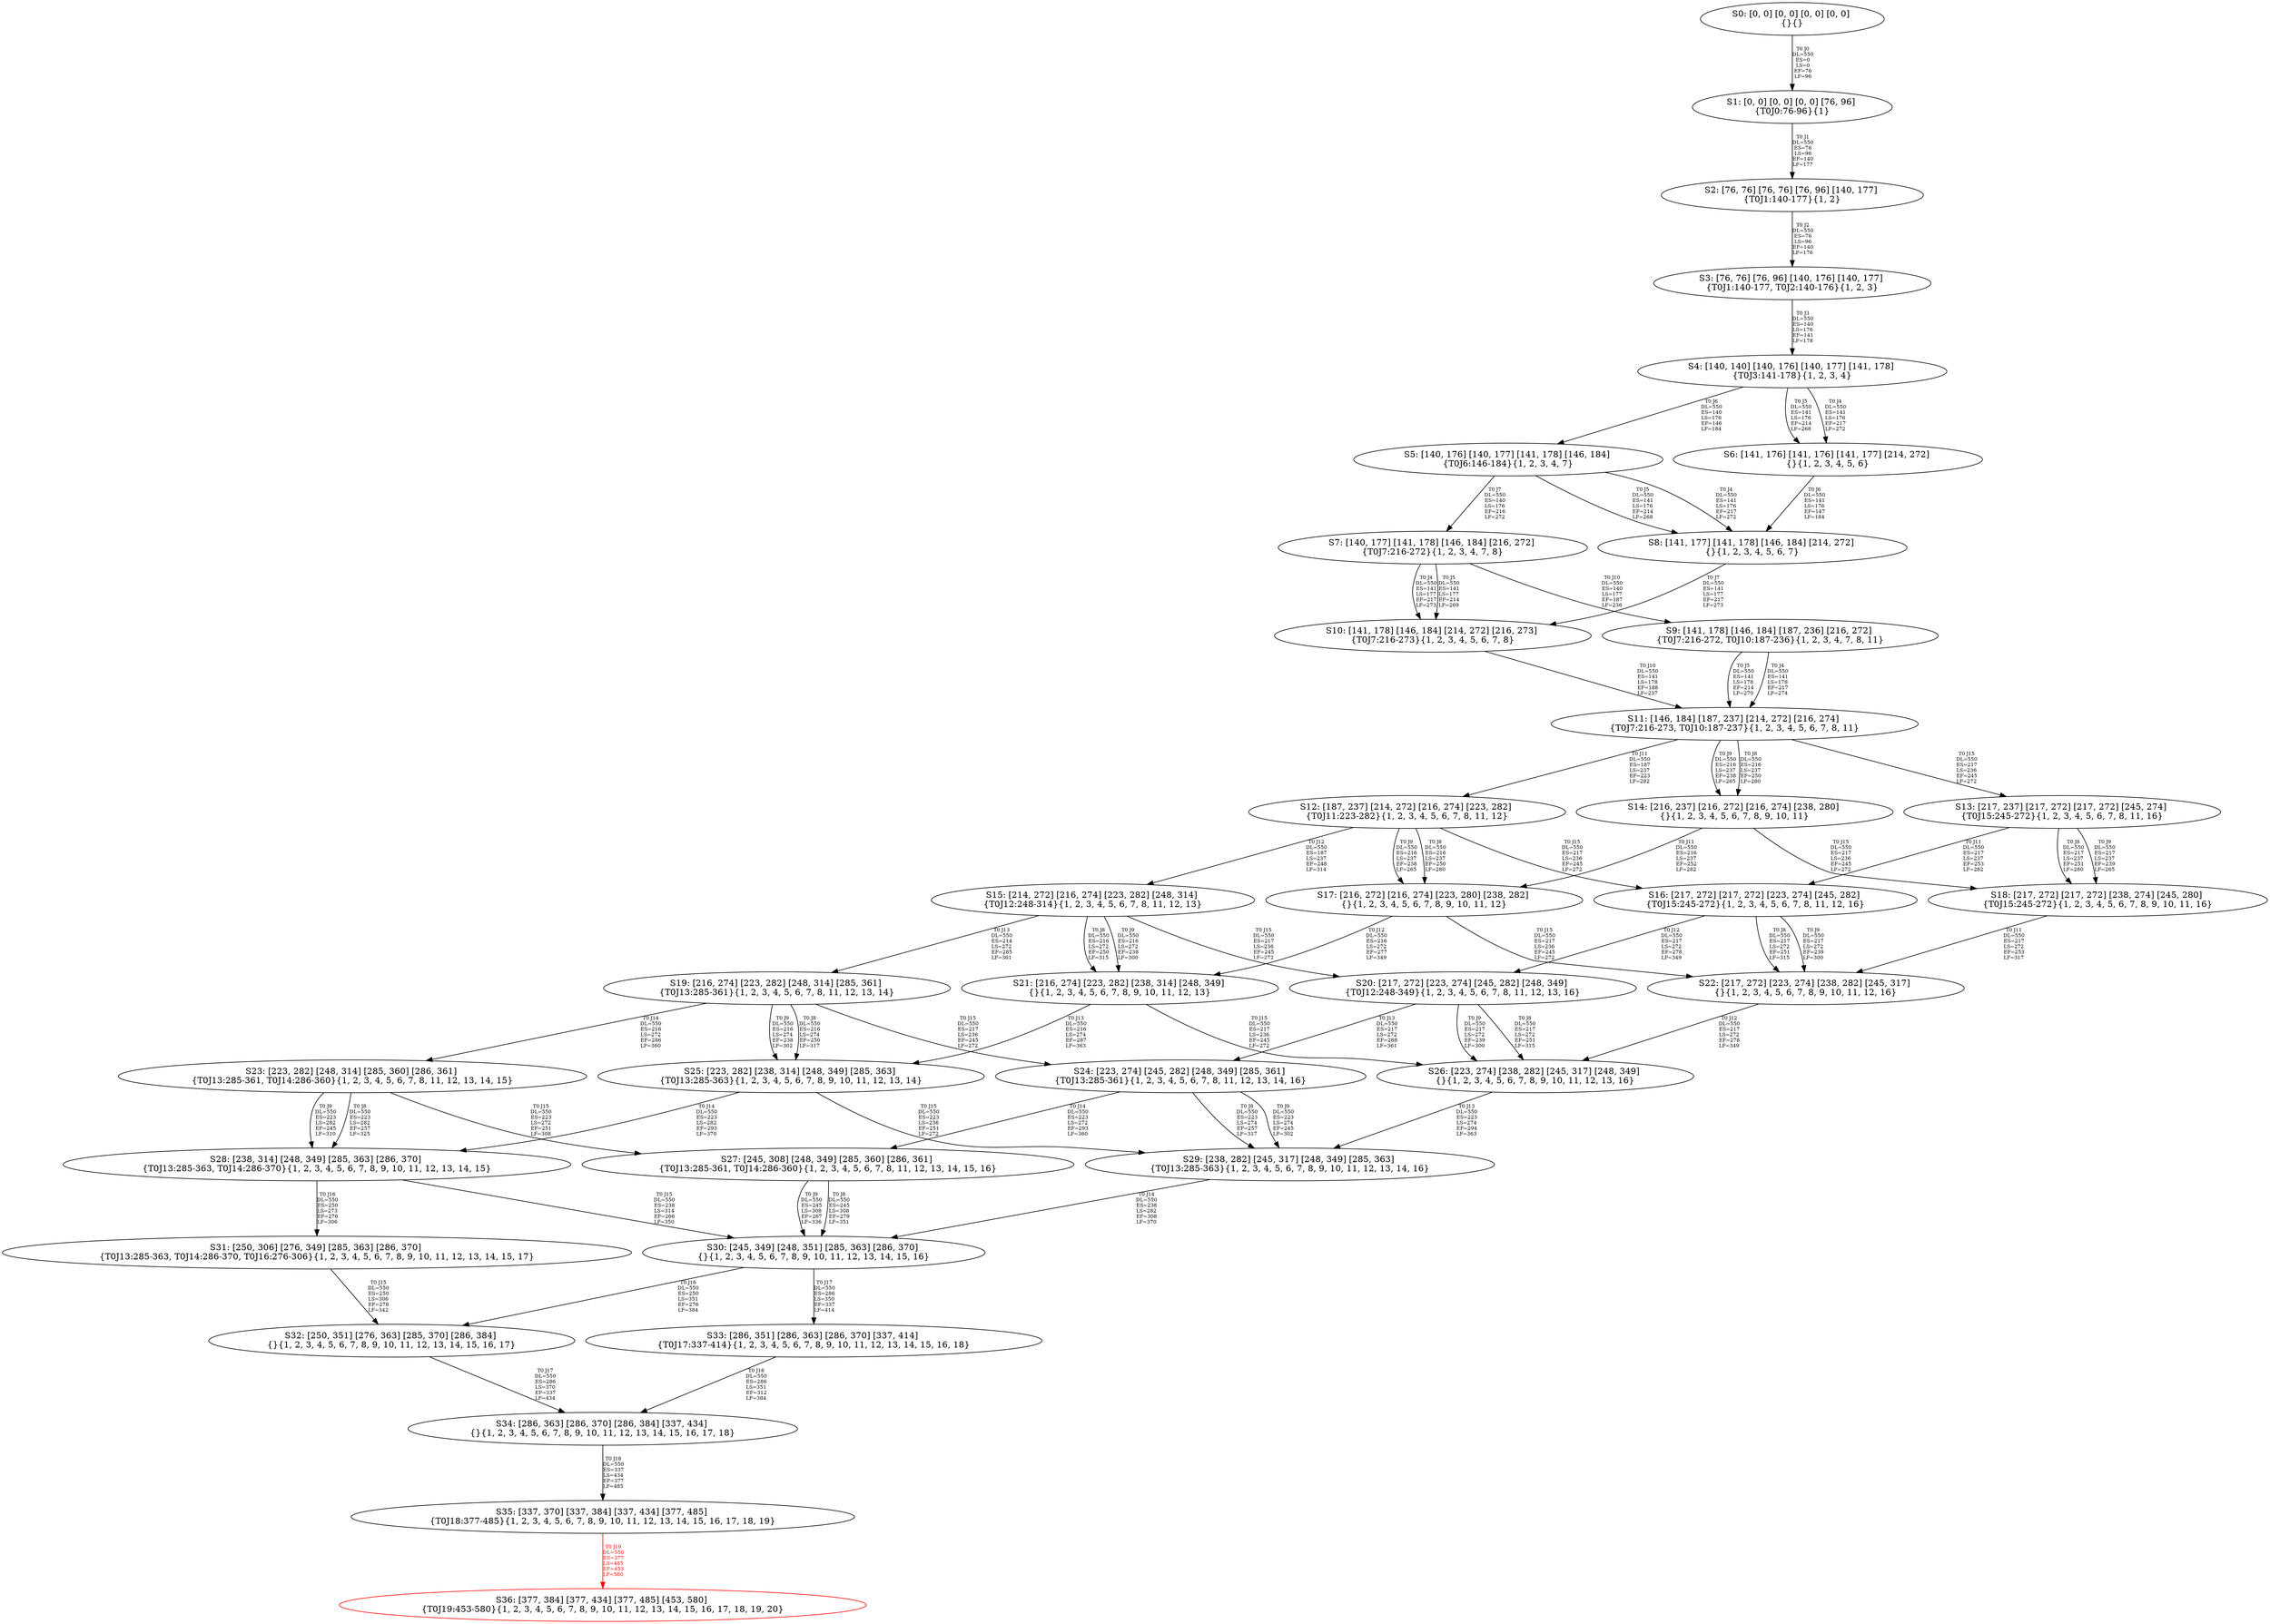 digraph {
	S0[label="S0: [0, 0] [0, 0] [0, 0] [0, 0] \n{}{}"];
	S1[label="S1: [0, 0] [0, 0] [0, 0] [76, 96] \n{T0J0:76-96}{1}"];
	S2[label="S2: [76, 76] [76, 76] [76, 96] [140, 177] \n{T0J1:140-177}{1, 2}"];
	S3[label="S3: [76, 76] [76, 96] [140, 176] [140, 177] \n{T0J1:140-177, T0J2:140-176}{1, 2, 3}"];
	S4[label="S4: [140, 140] [140, 176] [140, 177] [141, 178] \n{T0J3:141-178}{1, 2, 3, 4}"];
	S5[label="S5: [140, 176] [140, 177] [141, 178] [146, 184] \n{T0J6:146-184}{1, 2, 3, 4, 7}"];
	S6[label="S6: [141, 176] [141, 176] [141, 177] [214, 272] \n{}{1, 2, 3, 4, 5, 6}"];
	S7[label="S7: [140, 177] [141, 178] [146, 184] [216, 272] \n{T0J7:216-272}{1, 2, 3, 4, 7, 8}"];
	S8[label="S8: [141, 177] [141, 178] [146, 184] [214, 272] \n{}{1, 2, 3, 4, 5, 6, 7}"];
	S9[label="S9: [141, 178] [146, 184] [187, 236] [216, 272] \n{T0J7:216-272, T0J10:187-236}{1, 2, 3, 4, 7, 8, 11}"];
	S10[label="S10: [141, 178] [146, 184] [214, 272] [216, 273] \n{T0J7:216-273}{1, 2, 3, 4, 5, 6, 7, 8}"];
	S11[label="S11: [146, 184] [187, 237] [214, 272] [216, 274] \n{T0J7:216-273, T0J10:187-237}{1, 2, 3, 4, 5, 6, 7, 8, 11}"];
	S12[label="S12: [187, 237] [214, 272] [216, 274] [223, 282] \n{T0J11:223-282}{1, 2, 3, 4, 5, 6, 7, 8, 11, 12}"];
	S13[label="S13: [217, 237] [217, 272] [217, 272] [245, 274] \n{T0J15:245-272}{1, 2, 3, 4, 5, 6, 7, 8, 11, 16}"];
	S14[label="S14: [216, 237] [216, 272] [216, 274] [238, 280] \n{}{1, 2, 3, 4, 5, 6, 7, 8, 9, 10, 11}"];
	S15[label="S15: [214, 272] [216, 274] [223, 282] [248, 314] \n{T0J12:248-314}{1, 2, 3, 4, 5, 6, 7, 8, 11, 12, 13}"];
	S16[label="S16: [217, 272] [217, 272] [223, 274] [245, 282] \n{T0J15:245-272}{1, 2, 3, 4, 5, 6, 7, 8, 11, 12, 16}"];
	S17[label="S17: [216, 272] [216, 274] [223, 280] [238, 282] \n{}{1, 2, 3, 4, 5, 6, 7, 8, 9, 10, 11, 12}"];
	S18[label="S18: [217, 272] [217, 272] [238, 274] [245, 280] \n{T0J15:245-272}{1, 2, 3, 4, 5, 6, 7, 8, 9, 10, 11, 16}"];
	S19[label="S19: [216, 274] [223, 282] [248, 314] [285, 361] \n{T0J13:285-361}{1, 2, 3, 4, 5, 6, 7, 8, 11, 12, 13, 14}"];
	S20[label="S20: [217, 272] [223, 274] [245, 282] [248, 349] \n{T0J12:248-349}{1, 2, 3, 4, 5, 6, 7, 8, 11, 12, 13, 16}"];
	S21[label="S21: [216, 274] [223, 282] [238, 314] [248, 349] \n{}{1, 2, 3, 4, 5, 6, 7, 8, 9, 10, 11, 12, 13}"];
	S22[label="S22: [217, 272] [223, 274] [238, 282] [245, 317] \n{}{1, 2, 3, 4, 5, 6, 7, 8, 9, 10, 11, 12, 16}"];
	S23[label="S23: [223, 282] [248, 314] [285, 360] [286, 361] \n{T0J13:285-361, T0J14:286-360}{1, 2, 3, 4, 5, 6, 7, 8, 11, 12, 13, 14, 15}"];
	S24[label="S24: [223, 274] [245, 282] [248, 349] [285, 361] \n{T0J13:285-361}{1, 2, 3, 4, 5, 6, 7, 8, 11, 12, 13, 14, 16}"];
	S25[label="S25: [223, 282] [238, 314] [248, 349] [285, 363] \n{T0J13:285-363}{1, 2, 3, 4, 5, 6, 7, 8, 9, 10, 11, 12, 13, 14}"];
	S26[label="S26: [223, 274] [238, 282] [245, 317] [248, 349] \n{}{1, 2, 3, 4, 5, 6, 7, 8, 9, 10, 11, 12, 13, 16}"];
	S27[label="S27: [245, 308] [248, 349] [285, 360] [286, 361] \n{T0J13:285-361, T0J14:286-360}{1, 2, 3, 4, 5, 6, 7, 8, 11, 12, 13, 14, 15, 16}"];
	S28[label="S28: [238, 314] [248, 349] [285, 363] [286, 370] \n{T0J13:285-363, T0J14:286-370}{1, 2, 3, 4, 5, 6, 7, 8, 9, 10, 11, 12, 13, 14, 15}"];
	S29[label="S29: [238, 282] [245, 317] [248, 349] [285, 363] \n{T0J13:285-363}{1, 2, 3, 4, 5, 6, 7, 8, 9, 10, 11, 12, 13, 14, 16}"];
	S30[label="S30: [245, 349] [248, 351] [285, 363] [286, 370] \n{}{1, 2, 3, 4, 5, 6, 7, 8, 9, 10, 11, 12, 13, 14, 15, 16}"];
	S31[label="S31: [250, 306] [276, 349] [285, 363] [286, 370] \n{T0J13:285-363, T0J14:286-370, T0J16:276-306}{1, 2, 3, 4, 5, 6, 7, 8, 9, 10, 11, 12, 13, 14, 15, 17}"];
	S32[label="S32: [250, 351] [276, 363] [285, 370] [286, 384] \n{}{1, 2, 3, 4, 5, 6, 7, 8, 9, 10, 11, 12, 13, 14, 15, 16, 17}"];
	S33[label="S33: [286, 351] [286, 363] [286, 370] [337, 414] \n{T0J17:337-414}{1, 2, 3, 4, 5, 6, 7, 8, 9, 10, 11, 12, 13, 14, 15, 16, 18}"];
	S34[label="S34: [286, 363] [286, 370] [286, 384] [337, 434] \n{}{1, 2, 3, 4, 5, 6, 7, 8, 9, 10, 11, 12, 13, 14, 15, 16, 17, 18}"];
	S35[label="S35: [337, 370] [337, 384] [337, 434] [377, 485] \n{T0J18:377-485}{1, 2, 3, 4, 5, 6, 7, 8, 9, 10, 11, 12, 13, 14, 15, 16, 17, 18, 19}"];
	S36[label="S36: [377, 384] [377, 434] [377, 485] [453, 580] \n{T0J19:453-580}{1, 2, 3, 4, 5, 6, 7, 8, 9, 10, 11, 12, 13, 14, 15, 16, 17, 18, 19, 20}"];
	S0 -> S1[label="T0 J0\nDL=550\nES=0\nLS=0\nEF=76\nLF=96",fontsize=8];
	S1 -> S2[label="T0 J1\nDL=550\nES=76\nLS=96\nEF=140\nLF=177",fontsize=8];
	S2 -> S3[label="T0 J2\nDL=550\nES=76\nLS=96\nEF=140\nLF=176",fontsize=8];
	S3 -> S4[label="T0 J3\nDL=550\nES=140\nLS=176\nEF=141\nLF=178",fontsize=8];
	S4 -> S6[label="T0 J4\nDL=550\nES=141\nLS=176\nEF=217\nLF=272",fontsize=8];
	S4 -> S6[label="T0 J5\nDL=550\nES=141\nLS=176\nEF=214\nLF=268",fontsize=8];
	S4 -> S5[label="T0 J6\nDL=550\nES=140\nLS=176\nEF=146\nLF=184",fontsize=8];
	S5 -> S8[label="T0 J4\nDL=550\nES=141\nLS=176\nEF=217\nLF=272",fontsize=8];
	S5 -> S8[label="T0 J5\nDL=550\nES=141\nLS=176\nEF=214\nLF=268",fontsize=8];
	S5 -> S7[label="T0 J7\nDL=550\nES=140\nLS=176\nEF=216\nLF=272",fontsize=8];
	S6 -> S8[label="T0 J6\nDL=550\nES=141\nLS=176\nEF=147\nLF=184",fontsize=8];
	S7 -> S10[label="T0 J4\nDL=550\nES=141\nLS=177\nEF=217\nLF=273",fontsize=8];
	S7 -> S10[label="T0 J5\nDL=550\nES=141\nLS=177\nEF=214\nLF=269",fontsize=8];
	S7 -> S9[label="T0 J10\nDL=550\nES=140\nLS=177\nEF=187\nLF=236",fontsize=8];
	S8 -> S10[label="T0 J7\nDL=550\nES=141\nLS=177\nEF=217\nLF=273",fontsize=8];
	S9 -> S11[label="T0 J4\nDL=550\nES=141\nLS=178\nEF=217\nLF=274",fontsize=8];
	S9 -> S11[label="T0 J5\nDL=550\nES=141\nLS=178\nEF=214\nLF=270",fontsize=8];
	S10 -> S11[label="T0 J10\nDL=550\nES=141\nLS=178\nEF=188\nLF=237",fontsize=8];
	S11 -> S14[label="T0 J8\nDL=550\nES=216\nLS=237\nEF=250\nLF=280",fontsize=8];
	S11 -> S14[label="T0 J9\nDL=550\nES=216\nLS=237\nEF=238\nLF=265",fontsize=8];
	S11 -> S12[label="T0 J11\nDL=550\nES=187\nLS=237\nEF=223\nLF=282",fontsize=8];
	S11 -> S13[label="T0 J15\nDL=550\nES=217\nLS=236\nEF=245\nLF=272",fontsize=8];
	S12 -> S17[label="T0 J8\nDL=550\nES=216\nLS=237\nEF=250\nLF=280",fontsize=8];
	S12 -> S17[label="T0 J9\nDL=550\nES=216\nLS=237\nEF=238\nLF=265",fontsize=8];
	S12 -> S15[label="T0 J12\nDL=550\nES=187\nLS=237\nEF=248\nLF=314",fontsize=8];
	S12 -> S16[label="T0 J15\nDL=550\nES=217\nLS=236\nEF=245\nLF=272",fontsize=8];
	S13 -> S18[label="T0 J8\nDL=550\nES=217\nLS=237\nEF=251\nLF=280",fontsize=8];
	S13 -> S18[label="T0 J9\nDL=550\nES=217\nLS=237\nEF=239\nLF=265",fontsize=8];
	S13 -> S16[label="T0 J11\nDL=550\nES=217\nLS=237\nEF=253\nLF=282",fontsize=8];
	S14 -> S17[label="T0 J11\nDL=550\nES=216\nLS=237\nEF=252\nLF=282",fontsize=8];
	S14 -> S18[label="T0 J15\nDL=550\nES=217\nLS=236\nEF=245\nLF=272",fontsize=8];
	S15 -> S21[label="T0 J8\nDL=550\nES=216\nLS=272\nEF=250\nLF=315",fontsize=8];
	S15 -> S21[label="T0 J9\nDL=550\nES=216\nLS=272\nEF=238\nLF=300",fontsize=8];
	S15 -> S19[label="T0 J13\nDL=550\nES=214\nLS=272\nEF=285\nLF=361",fontsize=8];
	S15 -> S20[label="T0 J15\nDL=550\nES=217\nLS=236\nEF=245\nLF=272",fontsize=8];
	S16 -> S22[label="T0 J8\nDL=550\nES=217\nLS=272\nEF=251\nLF=315",fontsize=8];
	S16 -> S22[label="T0 J9\nDL=550\nES=217\nLS=272\nEF=239\nLF=300",fontsize=8];
	S16 -> S20[label="T0 J12\nDL=550\nES=217\nLS=272\nEF=278\nLF=349",fontsize=8];
	S17 -> S21[label="T0 J12\nDL=550\nES=216\nLS=272\nEF=277\nLF=349",fontsize=8];
	S17 -> S22[label="T0 J15\nDL=550\nES=217\nLS=236\nEF=245\nLF=272",fontsize=8];
	S18 -> S22[label="T0 J11\nDL=550\nES=217\nLS=272\nEF=253\nLF=317",fontsize=8];
	S19 -> S25[label="T0 J8\nDL=550\nES=216\nLS=274\nEF=250\nLF=317",fontsize=8];
	S19 -> S25[label="T0 J9\nDL=550\nES=216\nLS=274\nEF=238\nLF=302",fontsize=8];
	S19 -> S23[label="T0 J14\nDL=550\nES=216\nLS=272\nEF=286\nLF=360",fontsize=8];
	S19 -> S24[label="T0 J15\nDL=550\nES=217\nLS=236\nEF=245\nLF=272",fontsize=8];
	S20 -> S26[label="T0 J8\nDL=550\nES=217\nLS=272\nEF=251\nLF=315",fontsize=8];
	S20 -> S26[label="T0 J9\nDL=550\nES=217\nLS=272\nEF=239\nLF=300",fontsize=8];
	S20 -> S24[label="T0 J13\nDL=550\nES=217\nLS=272\nEF=288\nLF=361",fontsize=8];
	S21 -> S25[label="T0 J13\nDL=550\nES=216\nLS=274\nEF=287\nLF=363",fontsize=8];
	S21 -> S26[label="T0 J15\nDL=550\nES=217\nLS=236\nEF=245\nLF=272",fontsize=8];
	S22 -> S26[label="T0 J12\nDL=550\nES=217\nLS=272\nEF=278\nLF=349",fontsize=8];
	S23 -> S28[label="T0 J8\nDL=550\nES=223\nLS=282\nEF=257\nLF=325",fontsize=8];
	S23 -> S28[label="T0 J9\nDL=550\nES=223\nLS=282\nEF=245\nLF=310",fontsize=8];
	S23 -> S27[label="T0 J15\nDL=550\nES=223\nLS=272\nEF=251\nLF=308",fontsize=8];
	S24 -> S29[label="T0 J8\nDL=550\nES=223\nLS=274\nEF=257\nLF=317",fontsize=8];
	S24 -> S29[label="T0 J9\nDL=550\nES=223\nLS=274\nEF=245\nLF=302",fontsize=8];
	S24 -> S27[label="T0 J14\nDL=550\nES=223\nLS=272\nEF=293\nLF=360",fontsize=8];
	S25 -> S28[label="T0 J14\nDL=550\nES=223\nLS=282\nEF=293\nLF=370",fontsize=8];
	S25 -> S29[label="T0 J15\nDL=550\nES=223\nLS=236\nEF=251\nLF=272",fontsize=8];
	S26 -> S29[label="T0 J13\nDL=550\nES=223\nLS=274\nEF=294\nLF=363",fontsize=8];
	S27 -> S30[label="T0 J8\nDL=550\nES=245\nLS=308\nEF=279\nLF=351",fontsize=8];
	S27 -> S30[label="T0 J9\nDL=550\nES=245\nLS=308\nEF=267\nLF=336",fontsize=8];
	S28 -> S30[label="T0 J15\nDL=550\nES=238\nLS=314\nEF=266\nLF=350",fontsize=8];
	S28 -> S31[label="T0 J16\nDL=550\nES=250\nLS=273\nEF=276\nLF=306",fontsize=8];
	S29 -> S30[label="T0 J14\nDL=550\nES=238\nLS=282\nEF=308\nLF=370",fontsize=8];
	S30 -> S32[label="T0 J16\nDL=550\nES=250\nLS=351\nEF=276\nLF=384",fontsize=8];
	S30 -> S33[label="T0 J17\nDL=550\nES=286\nLS=350\nEF=337\nLF=414",fontsize=8];
	S31 -> S32[label="T0 J15\nDL=550\nES=250\nLS=306\nEF=278\nLF=342",fontsize=8];
	S32 -> S34[label="T0 J17\nDL=550\nES=286\nLS=370\nEF=337\nLF=434",fontsize=8];
	S33 -> S34[label="T0 J16\nDL=550\nES=286\nLS=351\nEF=312\nLF=384",fontsize=8];
	S34 -> S35[label="T0 J18\nDL=550\nES=337\nLS=434\nEF=377\nLF=485",fontsize=8];
	S35 -> S36[label="T0 J19\nDL=550\nES=377\nLS=485\nEF=453\nLF=580",color=Red,fontcolor=Red,fontsize=8];
S36[color=Red];
}
